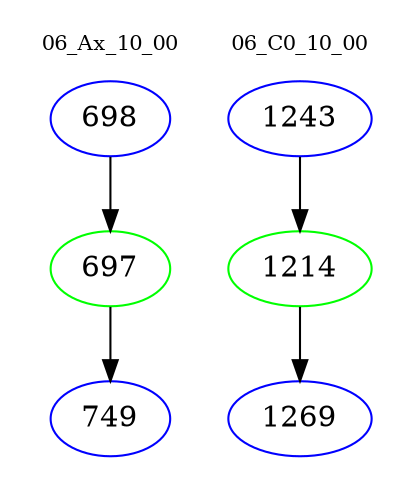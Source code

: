 digraph{
subgraph cluster_0 {
color = white
label = "06_Ax_10_00";
fontsize=10;
T0_698 [label="698", color="blue"]
T0_698 -> T0_697 [color="black"]
T0_697 [label="697", color="green"]
T0_697 -> T0_749 [color="black"]
T0_749 [label="749", color="blue"]
}
subgraph cluster_1 {
color = white
label = "06_C0_10_00";
fontsize=10;
T1_1243 [label="1243", color="blue"]
T1_1243 -> T1_1214 [color="black"]
T1_1214 [label="1214", color="green"]
T1_1214 -> T1_1269 [color="black"]
T1_1269 [label="1269", color="blue"]
}
}
